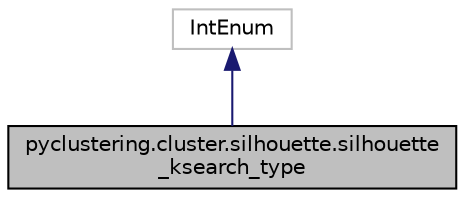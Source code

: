 digraph "pyclustering.cluster.silhouette.silhouette_ksearch_type"
{
 // INTERACTIVE_SVG=YES
  edge [fontname="Helvetica",fontsize="10",labelfontname="Helvetica",labelfontsize="10"];
  node [fontname="Helvetica",fontsize="10",shape=record];
  Node0 [label="pyclustering.cluster.silhouette.silhouette\l_ksearch_type",height=0.2,width=0.4,color="black", fillcolor="grey75", style="filled", fontcolor="black"];
  Node1 -> Node0 [dir="back",color="midnightblue",fontsize="10",style="solid",fontname="Helvetica"];
  Node1 [label="IntEnum",height=0.2,width=0.4,color="grey75", fillcolor="white", style="filled"];
}
